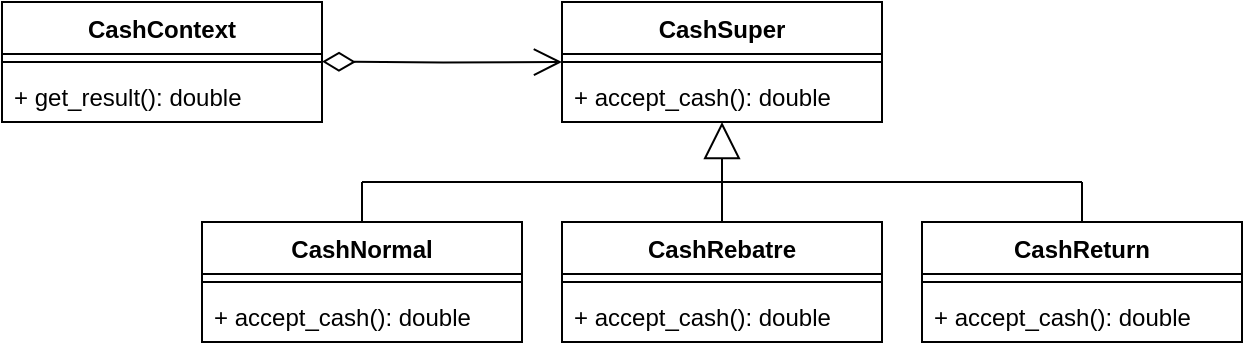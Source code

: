 <mxfile version="21.6.1" type="github">
  <diagram name="Page-1" id="tqRD3usrgZwvd0RmIp1z">
    <mxGraphModel dx="830" dy="459" grid="1" gridSize="10" guides="1" tooltips="1" connect="1" arrows="1" fold="1" page="1" pageScale="1" pageWidth="850" pageHeight="1100" math="0" shadow="0">
      <root>
        <mxCell id="0" />
        <mxCell id="1" parent="0" />
        <mxCell id="Nlgsr-1B3eNkkkXPXMdU-1" value="CashContext" style="swimlane;fontStyle=1;align=center;verticalAlign=top;childLayout=stackLayout;horizontal=1;startSize=26;horizontalStack=0;resizeParent=1;resizeParentMax=0;resizeLast=0;collapsible=1;marginBottom=0;whiteSpace=wrap;html=1;" vertex="1" parent="1">
          <mxGeometry x="120" y="70" width="160" height="60" as="geometry">
            <mxRectangle x="340" y="140" width="100" height="30" as="alternateBounds" />
          </mxGeometry>
        </mxCell>
        <mxCell id="Nlgsr-1B3eNkkkXPXMdU-3" value="" style="line;strokeWidth=1;fillColor=none;align=left;verticalAlign=middle;spacingTop=-1;spacingLeft=3;spacingRight=3;rotatable=0;labelPosition=right;points=[];portConstraint=eastwest;strokeColor=inherit;" vertex="1" parent="Nlgsr-1B3eNkkkXPXMdU-1">
          <mxGeometry y="26" width="160" height="8" as="geometry" />
        </mxCell>
        <mxCell id="Nlgsr-1B3eNkkkXPXMdU-4" value="+ get_result(): double" style="text;strokeColor=none;fillColor=none;align=left;verticalAlign=top;spacingLeft=4;spacingRight=4;overflow=hidden;rotatable=0;points=[[0,0.5],[1,0.5]];portConstraint=eastwest;whiteSpace=wrap;html=1;" vertex="1" parent="Nlgsr-1B3eNkkkXPXMdU-1">
          <mxGeometry y="34" width="160" height="26" as="geometry" />
        </mxCell>
        <mxCell id="Nlgsr-1B3eNkkkXPXMdU-5" value="CashSuper" style="swimlane;fontStyle=1;align=center;verticalAlign=top;childLayout=stackLayout;horizontal=1;startSize=26;horizontalStack=0;resizeParent=1;resizeParentMax=0;resizeLast=0;collapsible=1;marginBottom=0;whiteSpace=wrap;html=1;" vertex="1" parent="1">
          <mxGeometry x="400" y="70" width="160" height="60" as="geometry" />
        </mxCell>
        <mxCell id="Nlgsr-1B3eNkkkXPXMdU-7" value="" style="line;strokeWidth=1;fillColor=none;align=left;verticalAlign=middle;spacingTop=-1;spacingLeft=3;spacingRight=3;rotatable=0;labelPosition=right;points=[];portConstraint=eastwest;strokeColor=inherit;" vertex="1" parent="Nlgsr-1B3eNkkkXPXMdU-5">
          <mxGeometry y="26" width="160" height="8" as="geometry" />
        </mxCell>
        <mxCell id="Nlgsr-1B3eNkkkXPXMdU-8" value="+ accept_cash(): double" style="text;strokeColor=none;fillColor=none;align=left;verticalAlign=top;spacingLeft=4;spacingRight=4;overflow=hidden;rotatable=0;points=[[0,0.5],[1,0.5]];portConstraint=eastwest;whiteSpace=wrap;html=1;" vertex="1" parent="Nlgsr-1B3eNkkkXPXMdU-5">
          <mxGeometry y="34" width="160" height="26" as="geometry" />
        </mxCell>
        <mxCell id="Nlgsr-1B3eNkkkXPXMdU-9" value="CashNormal" style="swimlane;fontStyle=1;align=center;verticalAlign=top;childLayout=stackLayout;horizontal=1;startSize=26;horizontalStack=0;resizeParent=1;resizeParentMax=0;resizeLast=0;collapsible=1;marginBottom=0;whiteSpace=wrap;html=1;" vertex="1" parent="1">
          <mxGeometry x="220" y="180" width="160" height="60" as="geometry" />
        </mxCell>
        <mxCell id="Nlgsr-1B3eNkkkXPXMdU-10" value="" style="line;strokeWidth=1;fillColor=none;align=left;verticalAlign=middle;spacingTop=-1;spacingLeft=3;spacingRight=3;rotatable=0;labelPosition=right;points=[];portConstraint=eastwest;strokeColor=inherit;" vertex="1" parent="Nlgsr-1B3eNkkkXPXMdU-9">
          <mxGeometry y="26" width="160" height="8" as="geometry" />
        </mxCell>
        <mxCell id="Nlgsr-1B3eNkkkXPXMdU-11" value="+ accept_cash(): double" style="text;strokeColor=none;fillColor=none;align=left;verticalAlign=top;spacingLeft=4;spacingRight=4;overflow=hidden;rotatable=0;points=[[0,0.5],[1,0.5]];portConstraint=eastwest;whiteSpace=wrap;html=1;" vertex="1" parent="Nlgsr-1B3eNkkkXPXMdU-9">
          <mxGeometry y="34" width="160" height="26" as="geometry" />
        </mxCell>
        <mxCell id="Nlgsr-1B3eNkkkXPXMdU-12" value="CashRebatre" style="swimlane;fontStyle=1;align=center;verticalAlign=top;childLayout=stackLayout;horizontal=1;startSize=26;horizontalStack=0;resizeParent=1;resizeParentMax=0;resizeLast=0;collapsible=1;marginBottom=0;whiteSpace=wrap;html=1;" vertex="1" parent="1">
          <mxGeometry x="400" y="180" width="160" height="60" as="geometry" />
        </mxCell>
        <mxCell id="Nlgsr-1B3eNkkkXPXMdU-13" value="" style="line;strokeWidth=1;fillColor=none;align=left;verticalAlign=middle;spacingTop=-1;spacingLeft=3;spacingRight=3;rotatable=0;labelPosition=right;points=[];portConstraint=eastwest;strokeColor=inherit;" vertex="1" parent="Nlgsr-1B3eNkkkXPXMdU-12">
          <mxGeometry y="26" width="160" height="8" as="geometry" />
        </mxCell>
        <mxCell id="Nlgsr-1B3eNkkkXPXMdU-14" value="+ accept_cash(): double" style="text;strokeColor=none;fillColor=none;align=left;verticalAlign=top;spacingLeft=4;spacingRight=4;overflow=hidden;rotatable=0;points=[[0,0.5],[1,0.5]];portConstraint=eastwest;whiteSpace=wrap;html=1;" vertex="1" parent="Nlgsr-1B3eNkkkXPXMdU-12">
          <mxGeometry y="34" width="160" height="26" as="geometry" />
        </mxCell>
        <mxCell id="Nlgsr-1B3eNkkkXPXMdU-15" value="CashReturn" style="swimlane;fontStyle=1;align=center;verticalAlign=top;childLayout=stackLayout;horizontal=1;startSize=26;horizontalStack=0;resizeParent=1;resizeParentMax=0;resizeLast=0;collapsible=1;marginBottom=0;whiteSpace=wrap;html=1;" vertex="1" parent="1">
          <mxGeometry x="580" y="180" width="160" height="60" as="geometry" />
        </mxCell>
        <mxCell id="Nlgsr-1B3eNkkkXPXMdU-16" value="" style="line;strokeWidth=1;fillColor=none;align=left;verticalAlign=middle;spacingTop=-1;spacingLeft=3;spacingRight=3;rotatable=0;labelPosition=right;points=[];portConstraint=eastwest;strokeColor=inherit;" vertex="1" parent="Nlgsr-1B3eNkkkXPXMdU-15">
          <mxGeometry y="26" width="160" height="8" as="geometry" />
        </mxCell>
        <mxCell id="Nlgsr-1B3eNkkkXPXMdU-17" value="+ accept_cash(): double" style="text;strokeColor=none;fillColor=none;align=left;verticalAlign=top;spacingLeft=4;spacingRight=4;overflow=hidden;rotatable=0;points=[[0,0.5],[1,0.5]];portConstraint=eastwest;whiteSpace=wrap;html=1;" vertex="1" parent="Nlgsr-1B3eNkkkXPXMdU-15">
          <mxGeometry y="34" width="160" height="26" as="geometry" />
        </mxCell>
        <mxCell id="Nlgsr-1B3eNkkkXPXMdU-19" value="" style="endArrow=none;html=1;rounded=0;exitX=0.5;exitY=0;exitDx=0;exitDy=0;" edge="1" parent="1" source="Nlgsr-1B3eNkkkXPXMdU-9">
          <mxGeometry width="50" height="50" relative="1" as="geometry">
            <mxPoint x="440" y="250" as="sourcePoint" />
            <mxPoint x="300" y="160" as="targetPoint" />
          </mxGeometry>
        </mxCell>
        <mxCell id="Nlgsr-1B3eNkkkXPXMdU-20" value="" style="endArrow=none;html=1;rounded=0;" edge="1" parent="1">
          <mxGeometry width="50" height="50" relative="1" as="geometry">
            <mxPoint x="300" y="160" as="sourcePoint" />
            <mxPoint x="660" y="160" as="targetPoint" />
          </mxGeometry>
        </mxCell>
        <mxCell id="Nlgsr-1B3eNkkkXPXMdU-21" value="" style="endArrow=none;html=1;rounded=0;exitX=0.5;exitY=0;exitDx=0;exitDy=0;" edge="1" parent="1" source="Nlgsr-1B3eNkkkXPXMdU-15">
          <mxGeometry width="50" height="50" relative="1" as="geometry">
            <mxPoint x="610" y="130" as="sourcePoint" />
            <mxPoint x="660" y="160" as="targetPoint" />
          </mxGeometry>
        </mxCell>
        <mxCell id="Nlgsr-1B3eNkkkXPXMdU-22" value="" style="endArrow=block;endSize=16;endFill=0;html=1;rounded=0;entryX=0.5;entryY=1;entryDx=0;entryDy=0;" edge="1" parent="1" target="Nlgsr-1B3eNkkkXPXMdU-5">
          <mxGeometry x="0.003" width="160" relative="1" as="geometry">
            <mxPoint x="480" y="180" as="sourcePoint" />
            <mxPoint x="650" y="110" as="targetPoint" />
            <mxPoint as="offset" />
          </mxGeometry>
        </mxCell>
        <mxCell id="Nlgsr-1B3eNkkkXPXMdU-23" value="&lt;br&gt;" style="endArrow=open;html=1;endSize=12;startArrow=diamondThin;startSize=14;startFill=0;edgeStyle=orthogonalEdgeStyle;align=left;verticalAlign=bottom;rounded=0;" edge="1" parent="1">
          <mxGeometry x="-1" y="3" relative="1" as="geometry">
            <mxPoint x="280" y="99.8" as="sourcePoint" />
            <mxPoint x="400" y="100" as="targetPoint" />
          </mxGeometry>
        </mxCell>
        <mxCell id="Nlgsr-1B3eNkkkXPXMdU-24" value="&lt;br&gt;" style="text;html=1;align=center;verticalAlign=middle;resizable=0;points=[];autosize=1;strokeColor=none;fillColor=none;" vertex="1" parent="1">
          <mxGeometry x="280" y="78" width="20" height="30" as="geometry" />
        </mxCell>
      </root>
    </mxGraphModel>
  </diagram>
</mxfile>
